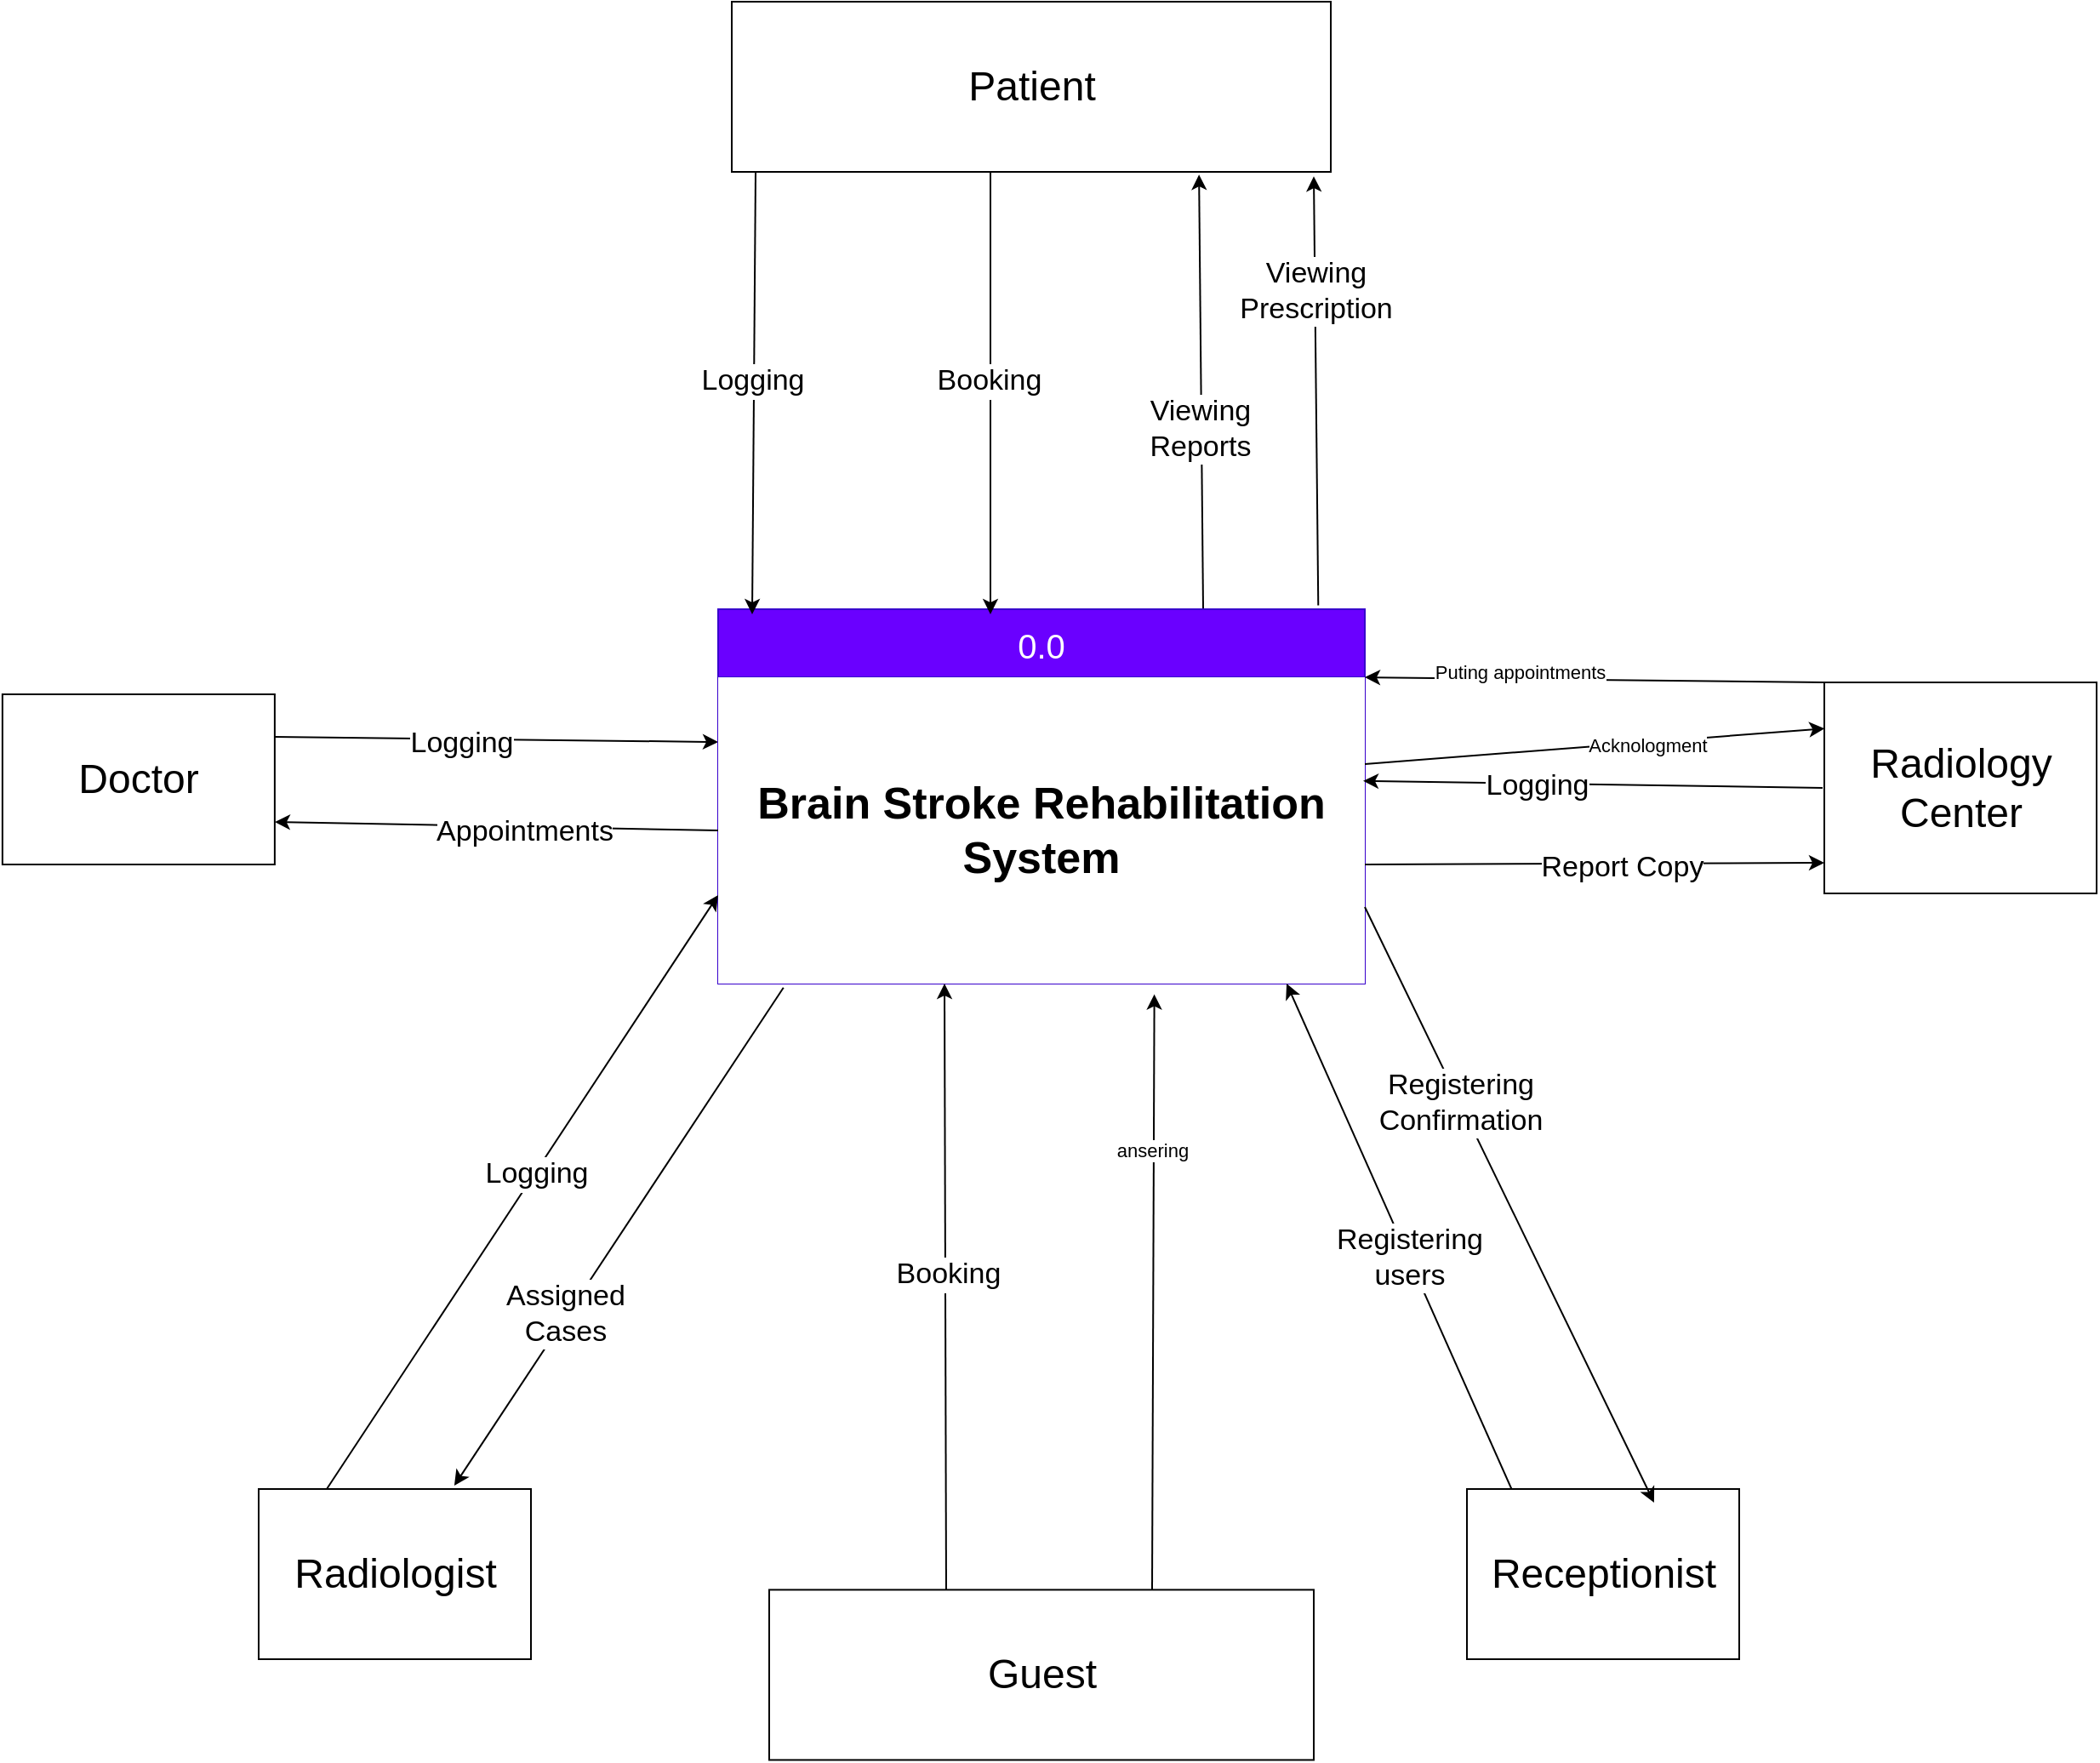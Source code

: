 <mxfile>
    <diagram id="omTgl6SfI2lmWSWQNOPv" name="Page-1">
        <mxGraphModel dx="1313" dy="1744" grid="1" gridSize="10" guides="1" tooltips="1" connect="1" arrows="1" fold="1" page="1" pageScale="1" pageWidth="850" pageHeight="1100" math="0" shadow="0">
            <root>
                <mxCell id="0"/>
                <mxCell id="1" parent="0"/>
                <mxCell id="11" style="edgeStyle=none;html=1;exitX=1;exitY=0.25;exitDx=0;exitDy=0;entryX=0.001;entryY=0.113;entryDx=0;entryDy=0;entryPerimeter=0;fontSize=24;" parent="1" edge="1">
                    <mxGeometry relative="1" as="geometry">
                        <mxPoint x="269.44" y="202" as="sourcePoint"/>
                        <mxPoint x="530" y="205.03" as="targetPoint"/>
                    </mxGeometry>
                </mxCell>
                <mxCell id="18" value="Logging" style="edgeLabel;html=1;align=center;verticalAlign=middle;resizable=0;points=[];fontSize=17;" parent="11" vertex="1" connectable="0">
                    <mxGeometry x="-0.158" y="-2" relative="1" as="geometry">
                        <mxPoint as="offset"/>
                    </mxGeometry>
                </mxCell>
                <mxCell id="7" value="&lt;font style=&quot;font-size: 24px;&quot;&gt;Doctor&lt;/font&gt;" style="html=1;dashed=0;whitespace=wrap;" parent="1" vertex="1">
                    <mxGeometry x="109.44" y="177" width="160" height="100" as="geometry"/>
                </mxCell>
                <mxCell id="26" style="edgeStyle=none;html=1;exitX=0.75;exitY=0;exitDx=0;exitDy=0;entryX=0.78;entryY=1.016;entryDx=0;entryDy=0;entryPerimeter=0;fontSize=17;" parent="1" source="13" target="19" edge="1">
                    <mxGeometry relative="1" as="geometry"/>
                </mxCell>
                <mxCell id="27" value="Viewing&lt;br&gt;Reports" style="edgeLabel;html=1;align=center;verticalAlign=middle;resizable=0;points=[];fontSize=17;" parent="26" vertex="1" connectable="0">
                    <mxGeometry x="-0.165" y="1" relative="1" as="geometry">
                        <mxPoint as="offset"/>
                    </mxGeometry>
                </mxCell>
                <mxCell id="13" value="0.0" style="swimlane;fontStyle=0;childLayout=stackLayout;horizontal=1;startSize=40;fillColor=#6a00ff;horizontalStack=0;resizeParent=1;resizeParentMax=0;resizeLast=0;collapsible=0;marginBottom=0;swimlaneFillColor=#ffffff;fontColor=#ffffff;strokeColor=#3700CC;fontSize=20;" parent="1" vertex="1">
                    <mxGeometry x="530" y="127" width="380" height="220" as="geometry"/>
                </mxCell>
                <mxCell id="14" value="&lt;font size=&quot;1&quot; style=&quot;&quot;&gt;&lt;b style=&quot;font-size: 26px;&quot;&gt;Brain Stroke R&lt;/b&gt;&lt;/font&gt;&lt;span style=&quot;font-size: 26px;&quot;&gt;&lt;b&gt;ehabilitation&lt;br&gt;System&lt;br&gt;&lt;/b&gt;&lt;/span&gt;" style="text;html=1;strokeColor=none;fillColor=default;align=center;verticalAlign=middle;whiteSpace=wrap;rounded=0;" parent="13" vertex="1">
                    <mxGeometry y="40" width="380" height="180" as="geometry"/>
                </mxCell>
                <mxCell id="15" style="edgeStyle=none;html=1;exitX=0;exitY=0.5;exitDx=0;exitDy=0;entryX=1;entryY=0.75;entryDx=0;entryDy=0;fontSize=45;" parent="1" source="14" target="7" edge="1">
                    <mxGeometry relative="1" as="geometry"/>
                </mxCell>
                <mxCell id="17" value="Appointments" style="edgeLabel;html=1;align=center;verticalAlign=middle;resizable=0;points=[];fontSize=17;" parent="15" vertex="1" connectable="0">
                    <mxGeometry x="-0.122" y="3" relative="1" as="geometry">
                        <mxPoint as="offset"/>
                    </mxGeometry>
                </mxCell>
                <mxCell id="20" style="edgeStyle=none;html=1;exitX=0.25;exitY=1;exitDx=0;exitDy=0;fontSize=17;" parent="1" edge="1">
                    <mxGeometry relative="1" as="geometry">
                        <mxPoint x="552" y="-130" as="sourcePoint"/>
                        <mxPoint x="550" y="130" as="targetPoint"/>
                    </mxGeometry>
                </mxCell>
                <mxCell id="21" value="Logging" style="edgeLabel;html=1;align=center;verticalAlign=middle;resizable=0;points=[];fontSize=17;" parent="20" vertex="1" connectable="0">
                    <mxGeometry x="-0.053" relative="1" as="geometry">
                        <mxPoint x="-1" as="offset"/>
                    </mxGeometry>
                </mxCell>
                <mxCell id="19" value="&lt;font style=&quot;font-size: 24px;&quot;&gt;Patient&lt;/font&gt;" style="html=1;dashed=0;whitespace=wrap;" parent="1" vertex="1">
                    <mxGeometry x="538" y="-230" width="352" height="100" as="geometry"/>
                </mxCell>
                <mxCell id="28" style="edgeStyle=none;html=1;entryX=0.78;entryY=1.016;entryDx=0;entryDy=0;entryPerimeter=0;fontSize=17;exitX=0.928;exitY=-0.015;exitDx=0;exitDy=0;exitPerimeter=0;" parent="1" edge="1">
                    <mxGeometry relative="1" as="geometry">
                        <mxPoint x="882.64" y="124.7" as="sourcePoint"/>
                        <mxPoint x="880.0" y="-127.4" as="targetPoint"/>
                    </mxGeometry>
                </mxCell>
                <mxCell id="30" value="Viewing&lt;br&gt;Prescription" style="edgeLabel;html=1;align=center;verticalAlign=middle;resizable=0;points=[];fontSize=17;" parent="28" vertex="1" connectable="0">
                    <mxGeometry x="0.468" relative="1" as="geometry">
                        <mxPoint as="offset"/>
                    </mxGeometry>
                </mxCell>
                <mxCell id="32" style="edgeStyle=none;html=1;exitX=0;exitY=0.5;exitDx=0;exitDy=0;entryX=1;entryY=0.444;entryDx=0;entryDy=0;entryPerimeter=0;fontSize=17;" parent="1" edge="1">
                    <mxGeometry relative="1" as="geometry">
                        <mxPoint x="1179" y="232" as="sourcePoint"/>
                        <mxPoint x="909" y="227.92" as="targetPoint"/>
                    </mxGeometry>
                </mxCell>
                <mxCell id="33" value="Logging" style="edgeLabel;html=1;align=center;verticalAlign=middle;resizable=0;points=[];fontSize=17;" parent="32" vertex="1" connectable="0">
                    <mxGeometry x="0.244" y="1" relative="1" as="geometry">
                        <mxPoint as="offset"/>
                    </mxGeometry>
                </mxCell>
                <mxCell id="63" style="edgeStyle=none;html=1;exitX=0;exitY=0;exitDx=0;exitDy=0;entryX=1;entryY=0;entryDx=0;entryDy=0;" edge="1" parent="1" source="31" target="14">
                    <mxGeometry relative="1" as="geometry"/>
                </mxCell>
                <mxCell id="64" value="Puting appointments" style="edgeLabel;html=1;align=center;verticalAlign=middle;resizable=0;points=[];" vertex="1" connectable="0" parent="63">
                    <mxGeometry x="0.324" y="-4" relative="1" as="geometry">
                        <mxPoint as="offset"/>
                    </mxGeometry>
                </mxCell>
                <mxCell id="31" value="&lt;span style=&quot;font-size: 24px;&quot;&gt;Radiology&lt;br&gt;Center&lt;br&gt;&lt;/span&gt;" style="html=1;dashed=0;whitespace=wrap;" parent="1" vertex="1">
                    <mxGeometry x="1180" y="170" width="160" height="124" as="geometry"/>
                </mxCell>
                <mxCell id="34" style="edgeStyle=none;html=1;exitX=1;exitY=0.75;exitDx=0;exitDy=0;entryX=0;entryY=1;entryDx=0;entryDy=0;fontSize=17;" parent="1" edge="1">
                    <mxGeometry relative="1" as="geometry">
                        <mxPoint x="910" y="277" as="sourcePoint"/>
                        <mxPoint x="1180" y="276" as="targetPoint"/>
                    </mxGeometry>
                </mxCell>
                <mxCell id="35" value="Report Copy" style="edgeLabel;html=1;align=center;verticalAlign=middle;resizable=0;points=[];fontSize=17;" parent="34" vertex="1" connectable="0">
                    <mxGeometry x="0.114" y="-2" relative="1" as="geometry">
                        <mxPoint as="offset"/>
                    </mxGeometry>
                </mxCell>
                <mxCell id="37" style="edgeStyle=none;html=1;entryX=0.5;entryY=1;entryDx=0;entryDy=0;fontSize=17;" parent="1" edge="1">
                    <mxGeometry relative="1" as="geometry">
                        <mxPoint x="664" y="707" as="sourcePoint"/>
                        <mxPoint x="663.0" y="347" as="targetPoint"/>
                    </mxGeometry>
                </mxCell>
                <mxCell id="40" value="Booking" style="edgeLabel;html=1;align=center;verticalAlign=middle;resizable=0;points=[];fontSize=17;" parent="37" vertex="1" connectable="0">
                    <mxGeometry x="-0.076" y="-1" relative="1" as="geometry">
                        <mxPoint y="-23" as="offset"/>
                    </mxGeometry>
                </mxCell>
                <mxCell id="58" style="edgeStyle=none;html=1;exitX=0.75;exitY=0;exitDx=0;exitDy=0;entryX=0.714;entryY=1.035;entryDx=0;entryDy=0;entryPerimeter=0;" edge="1" parent="1">
                    <mxGeometry relative="1" as="geometry">
                        <mxPoint x="785" y="703.22" as="sourcePoint"/>
                        <mxPoint x="786.32" y="353.3" as="targetPoint"/>
                    </mxGeometry>
                </mxCell>
                <mxCell id="60" value="ansering" style="edgeLabel;html=1;align=center;verticalAlign=middle;resizable=0;points=[];" vertex="1" connectable="0" parent="58">
                    <mxGeometry x="0.475" y="1" relative="1" as="geometry">
                        <mxPoint as="offset"/>
                    </mxGeometry>
                </mxCell>
                <mxCell id="36" value="&lt;span style=&quot;font-size: 24px;&quot;&gt;Guest&lt;/span&gt;" style="html=1;dashed=0;whitespace=wrap;" parent="1" vertex="1">
                    <mxGeometry x="560" y="703.22" width="320" height="100" as="geometry"/>
                </mxCell>
                <mxCell id="46" style="edgeStyle=none;html=1;exitX=0.25;exitY=0;exitDx=0;exitDy=0;entryX=0;entryY=0.75;entryDx=0;entryDy=0;fontSize=17;" parent="1" source="47" edge="1">
                    <mxGeometry relative="1" as="geometry">
                        <mxPoint x="530" y="295" as="targetPoint"/>
                    </mxGeometry>
                </mxCell>
                <mxCell id="54" value="Logging" style="edgeLabel;html=1;align=center;verticalAlign=middle;resizable=0;points=[];fontSize=17;" parent="46" vertex="1" connectable="0">
                    <mxGeometry x="0.063" y="-1" relative="1" as="geometry">
                        <mxPoint as="offset"/>
                    </mxGeometry>
                </mxCell>
                <mxCell id="47" value="&lt;font style=&quot;font-size: 24px;&quot;&gt;Radiologist&lt;/font&gt;" style="html=1;dashed=0;whitespace=wrap;" parent="1" vertex="1">
                    <mxGeometry x="260" y="644" width="160" height="100" as="geometry"/>
                </mxCell>
                <mxCell id="48" style="edgeStyle=none;html=1;exitX=0.101;exitY=1.013;exitDx=0;exitDy=0;entryX=0.581;entryY=-0.02;entryDx=0;entryDy=0;fontSize=17;entryPerimeter=0;exitPerimeter=0;" parent="1" source="14" edge="1">
                    <mxGeometry relative="1" as="geometry">
                        <mxPoint x="569.9" y="340" as="sourcePoint"/>
                        <mxPoint x="374.96" y="642" as="targetPoint"/>
                    </mxGeometry>
                </mxCell>
                <mxCell id="55" value="Assigned&lt;br&gt;Cases" style="edgeLabel;html=1;align=center;verticalAlign=middle;resizable=0;points=[];fontSize=17;" parent="48" vertex="1" connectable="0">
                    <mxGeometry x="0.31" y="-1" relative="1" as="geometry">
                        <mxPoint x="-1" as="offset"/>
                    </mxGeometry>
                </mxCell>
                <mxCell id="49" style="edgeStyle=none;html=1;exitX=0.25;exitY=0;exitDx=0;exitDy=0;entryX=0.908;entryY=1.004;entryDx=0;entryDy=0;fontSize=17;entryPerimeter=0;" parent="1" edge="1">
                    <mxGeometry relative="1" as="geometry">
                        <mxPoint x="864.04" y="347.0" as="targetPoint"/>
                        <mxPoint x="999" y="650.28" as="sourcePoint"/>
                    </mxGeometry>
                </mxCell>
                <mxCell id="52" value="Registering&lt;br&gt;users" style="edgeLabel;html=1;align=center;verticalAlign=middle;resizable=0;points=[];fontSize=17;" parent="49" vertex="1" connectable="0">
                    <mxGeometry x="-0.064" relative="1" as="geometry">
                        <mxPoint as="offset"/>
                    </mxGeometry>
                </mxCell>
                <mxCell id="50" value="&lt;font style=&quot;font-size: 24px;&quot;&gt;Receptionist&lt;/font&gt;" style="html=1;dashed=0;whitespace=wrap;" parent="1" vertex="1">
                    <mxGeometry x="970" y="644" width="160" height="100" as="geometry"/>
                </mxCell>
                <mxCell id="51" style="edgeStyle=none;html=1;exitX=1;exitY=0.75;exitDx=0;exitDy=0;entryX=0.581;entryY=-0.02;entryDx=0;entryDy=0;fontSize=17;entryPerimeter=0;" parent="1" source="14" edge="1">
                    <mxGeometry relative="1" as="geometry">
                        <mxPoint x="1274.9" y="350" as="sourcePoint"/>
                        <mxPoint x="1079.96" y="652" as="targetPoint"/>
                    </mxGeometry>
                </mxCell>
                <mxCell id="53" value="Registering&lt;br&gt;Confirmation" style="edgeLabel;html=1;align=center;verticalAlign=middle;resizable=0;points=[];fontSize=17;" parent="51" vertex="1" connectable="0">
                    <mxGeometry x="-0.344" relative="1" as="geometry">
                        <mxPoint as="offset"/>
                    </mxGeometry>
                </mxCell>
                <mxCell id="56" style="edgeStyle=none;html=1;exitX=1;exitY=0.25;exitDx=0;exitDy=0;entryX=0.001;entryY=0.17;entryDx=0;entryDy=0;entryPerimeter=0;" edge="1" parent="1">
                    <mxGeometry relative="1" as="geometry">
                        <mxPoint x="910.0" y="218" as="sourcePoint"/>
                        <mxPoint x="1180.16" y="197.08" as="targetPoint"/>
                    </mxGeometry>
                </mxCell>
                <mxCell id="57" value="Acknologment" style="edgeLabel;html=1;align=center;verticalAlign=middle;resizable=0;points=[];" vertex="1" connectable="0" parent="56">
                    <mxGeometry x="0.225" y="-2" relative="1" as="geometry">
                        <mxPoint as="offset"/>
                    </mxGeometry>
                </mxCell>
                <mxCell id="67" style="edgeStyle=none;html=1;fontSize=17;" edge="1" parent="1">
                    <mxGeometry relative="1" as="geometry">
                        <mxPoint x="690" y="-130" as="sourcePoint"/>
                        <mxPoint x="690" y="130.0" as="targetPoint"/>
                    </mxGeometry>
                </mxCell>
                <mxCell id="68" value="Booking" style="edgeLabel;html=1;align=center;verticalAlign=middle;resizable=0;points=[];fontSize=17;" vertex="1" connectable="0" parent="67">
                    <mxGeometry x="-0.053" relative="1" as="geometry">
                        <mxPoint x="-1" as="offset"/>
                    </mxGeometry>
                </mxCell>
            </root>
        </mxGraphModel>
    </diagram>
</mxfile>